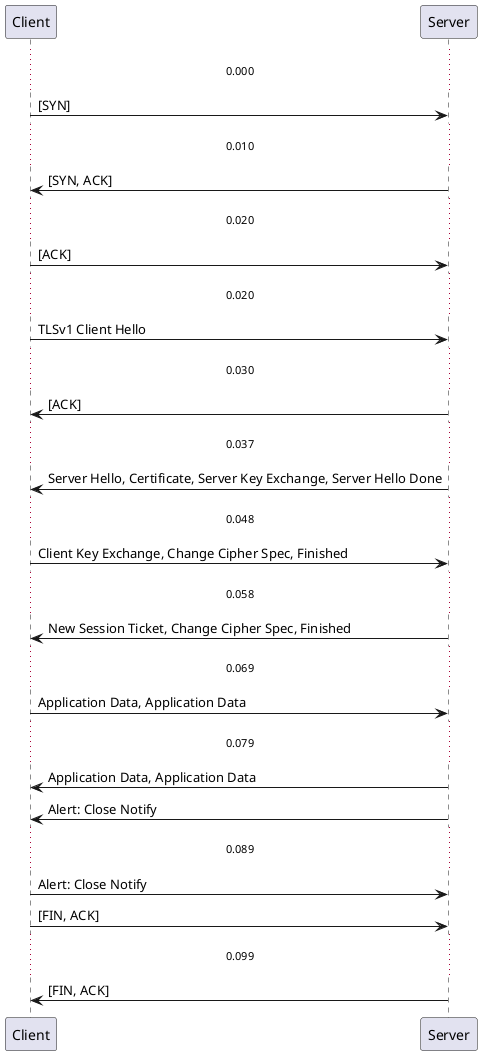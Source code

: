 @startuml
participant "Client" as c
participant "Server" as s
... 0.000 ...
c -> s: [SYN]
... 0.010 ...
c <- s: [SYN, ACK]
... 0.020 ...
c -> s: [ACK]
... 0.020 ...
c -> s: TLSv1 Client Hello
... 0.030 ...
c <- s: [ACK]
... 0.037 ...
c <- s: Server Hello, Certificate, Server Key Exchange, Server Hello Done
... 0.048 ...
c -> s: Client Key Exchange, Change Cipher Spec, Finished
... 0.058 ...
c <- s: New Session Ticket, Change Cipher Spec, Finished
... 0.069 ...
c -> s: Application Data, Application Data
... 0.079 ...
c <- s: Application Data, Application Data
c <- s: Alert: Close Notify
... 0.089 ...
c -> s: Alert: Close Notify
c -> s: [FIN, ACK]
... 0.099 ...
c <- s: [FIN, ACK]
@enduml

